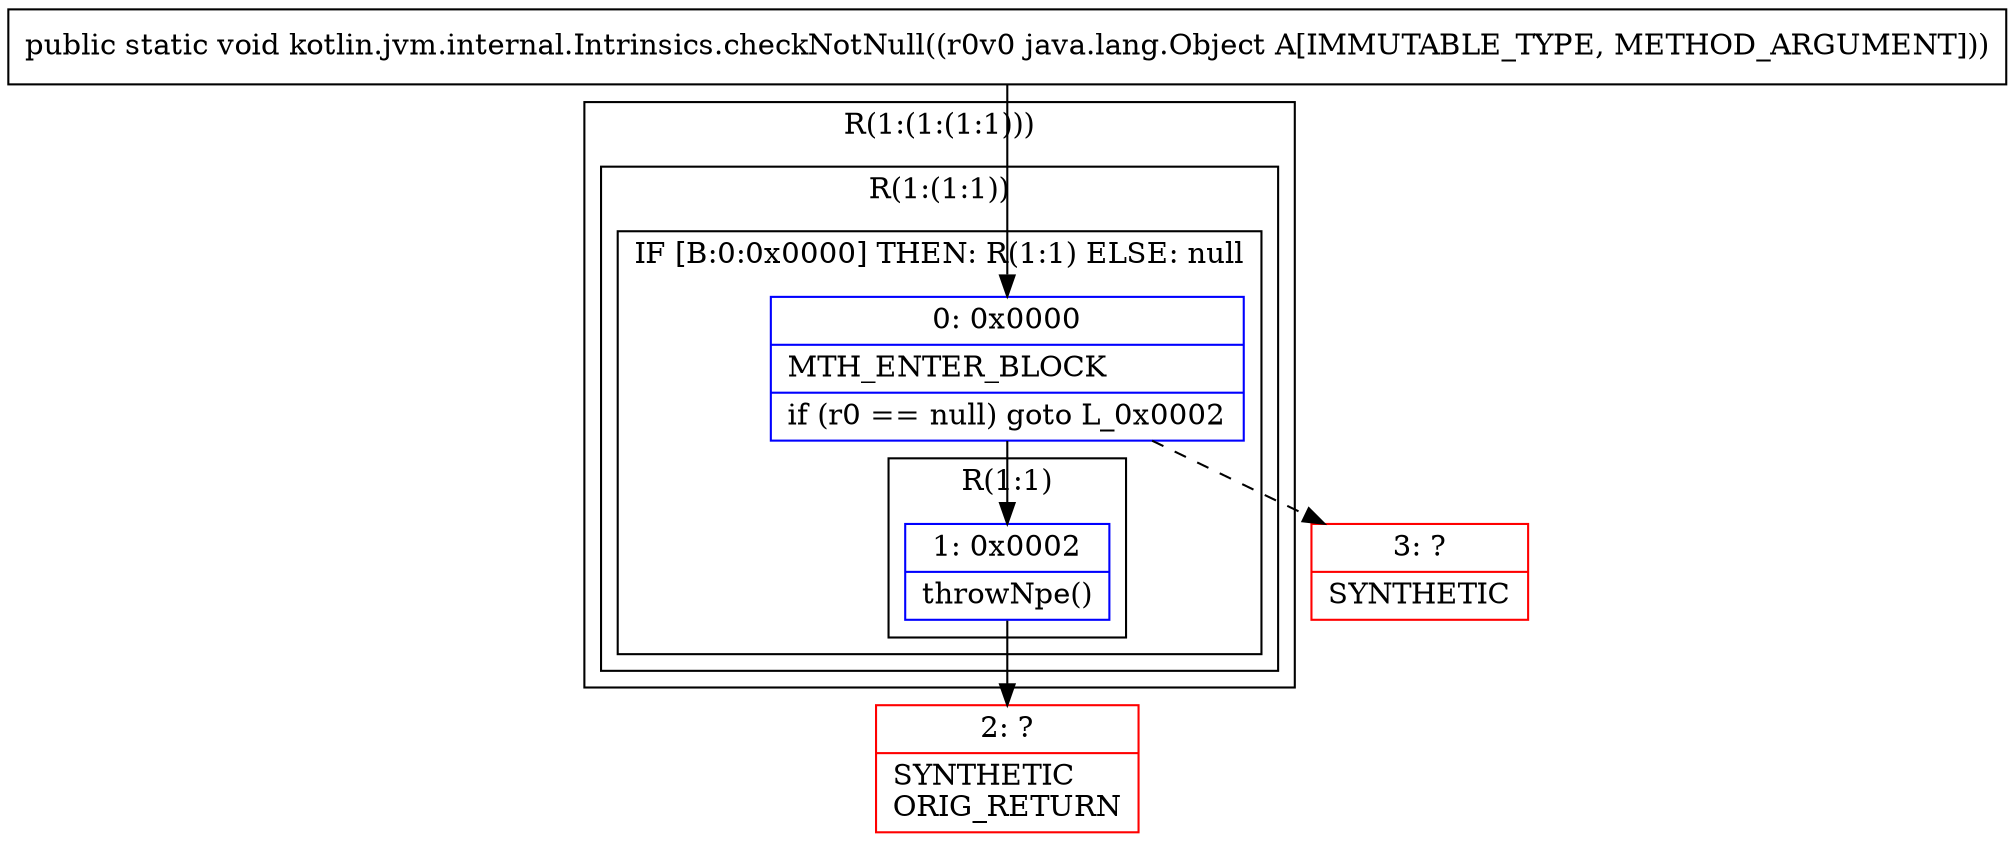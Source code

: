 digraph "CFG forkotlin.jvm.internal.Intrinsics.checkNotNull(Ljava\/lang\/Object;)V" {
subgraph cluster_Region_2032717964 {
label = "R(1:(1:(1:1)))";
node [shape=record,color=blue];
subgraph cluster_Region_559318957 {
label = "R(1:(1:1))";
node [shape=record,color=blue];
subgraph cluster_IfRegion_752574765 {
label = "IF [B:0:0x0000] THEN: R(1:1) ELSE: null";
node [shape=record,color=blue];
Node_0 [shape=record,label="{0\:\ 0x0000|MTH_ENTER_BLOCK\l|if (r0 == null) goto L_0x0002\l}"];
subgraph cluster_Region_1061205465 {
label = "R(1:1)";
node [shape=record,color=blue];
Node_1 [shape=record,label="{1\:\ 0x0002|throwNpe()\l}"];
}
}
}
}
Node_2 [shape=record,color=red,label="{2\:\ ?|SYNTHETIC\lORIG_RETURN\l}"];
Node_3 [shape=record,color=red,label="{3\:\ ?|SYNTHETIC\l}"];
MethodNode[shape=record,label="{public static void kotlin.jvm.internal.Intrinsics.checkNotNull((r0v0 java.lang.Object A[IMMUTABLE_TYPE, METHOD_ARGUMENT])) }"];
MethodNode -> Node_0;
Node_0 -> Node_1;
Node_0 -> Node_3[style=dashed];
Node_1 -> Node_2;
}

